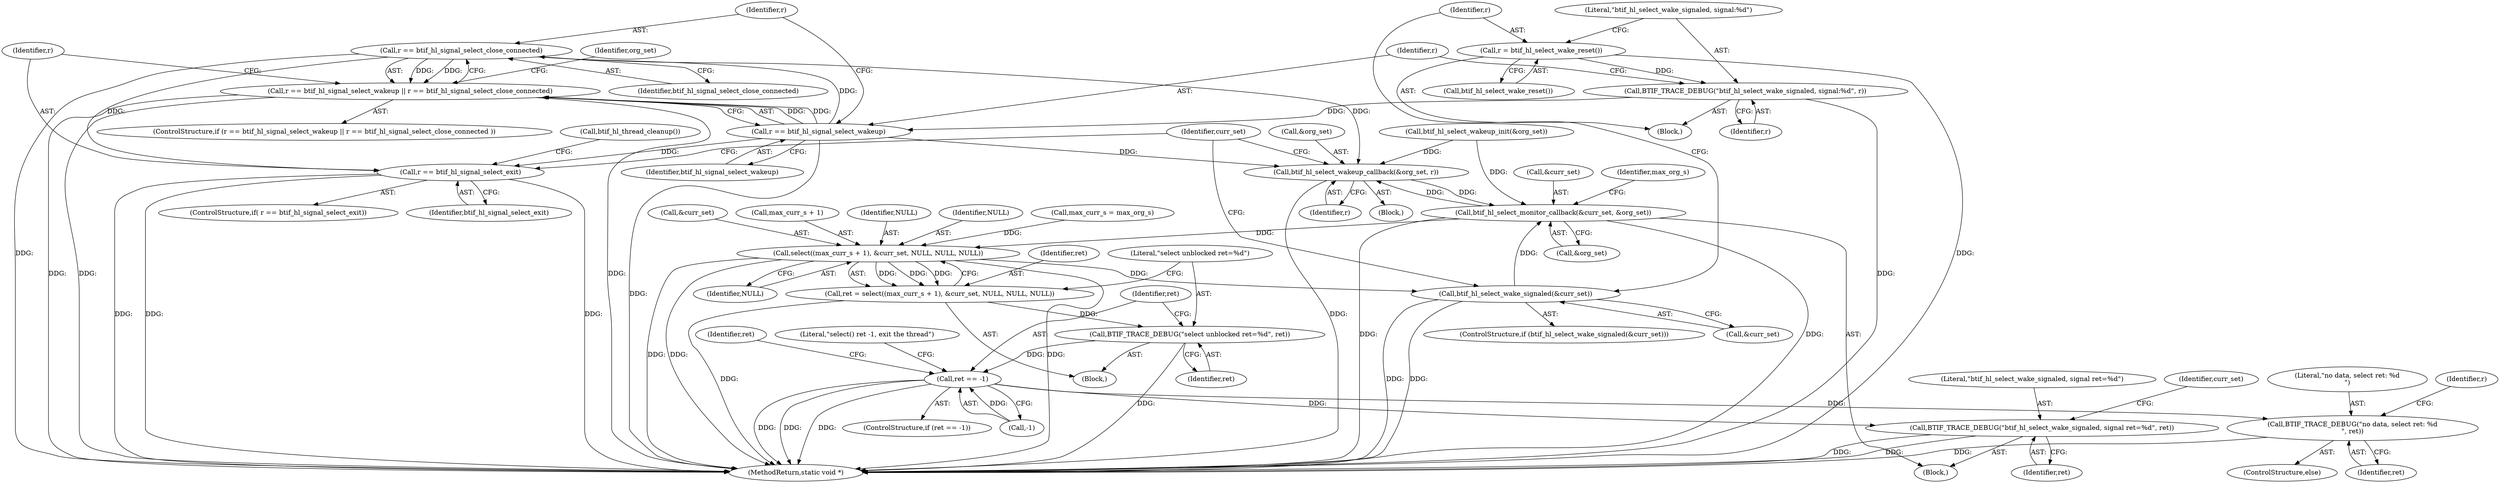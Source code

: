 digraph "1_Android_472271b153c5dc53c28beac55480a8d8434b2d5c_19@API" {
"1000189" [label="(Call,r == btif_hl_signal_select_close_connected)"];
"1000186" [label="(Call,r == btif_hl_signal_select_wakeup)"];
"1000181" [label="(Call,BTIF_TRACE_DEBUG(\"btif_hl_select_wake_signaled, signal:%d\", r))"];
"1000178" [label="(Call,r = btif_hl_select_wake_reset())"];
"1000185" [label="(Call,r == btif_hl_signal_select_wakeup || r == btif_hl_signal_select_close_connected)"];
"1000193" [label="(Call,btif_hl_select_wakeup_callback(&org_set, r))"];
"1000208" [label="(Call,btif_hl_select_monitor_callback(&curr_set, &org_set))"];
"1000139" [label="(Call,select((max_curr_s + 1), &curr_set, NULL, NULL, NULL))"];
"1000137" [label="(Call,ret = select((max_curr_s + 1), &curr_set, NULL, NULL, NULL))"];
"1000148" [label="(Call,BTIF_TRACE_DEBUG(\"select unblocked ret=%d\", ret))"];
"1000152" [label="(Call,ret == -1)"];
"1000170" [label="(Call,BTIF_TRACE_DEBUG(\"btif_hl_select_wake_signaled, signal ret=%d\", ret))"];
"1000218" [label="(Call,BTIF_TRACE_DEBUG(\"no data, select ret: %d\n\", ret))"];
"1000174" [label="(Call,btif_hl_select_wake_signaled(&curr_set))"];
"1000199" [label="(Call,r == btif_hl_signal_select_exit)"];
"1000209" [label="(Call,&curr_set)"];
"1000133" [label="(Call,max_curr_s = max_org_s)"];
"1000143" [label="(Call,&curr_set)"];
"1000190" [label="(Identifier,r)"];
"1000173" [label="(ControlStructure,if (btif_hl_select_wake_signaled(&curr_set)))"];
"1000124" [label="(Block,)"];
"1000177" [label="(Block,)"];
"1000194" [label="(Call,&org_set)"];
"1000151" [label="(ControlStructure,if (ret == -1))"];
"1000192" [label="(Block,)"];
"1000137" [label="(Call,ret = select((max_curr_s + 1), &curr_set, NULL, NULL, NULL))"];
"1000220" [label="(Identifier,ret)"];
"1000168" [label="(Identifier,ret)"];
"1000150" [label="(Identifier,ret)"];
"1000218" [label="(Call,BTIF_TRACE_DEBUG(\"no data, select ret: %d\n\", ret))"];
"1000200" [label="(Identifier,r)"];
"1000186" [label="(Call,r == btif_hl_signal_select_wakeup)"];
"1000184" [label="(ControlStructure,if (r == btif_hl_signal_select_wakeup || r == btif_hl_signal_select_close_connected ))"];
"1000210" [label="(Identifier,curr_set)"];
"1000195" [label="(Identifier,org_set)"];
"1000203" [label="(Call,btif_hl_thread_cleanup())"];
"1000152" [label="(Call,ret == -1)"];
"1000182" [label="(Literal,\"btif_hl_select_wake_signaled, signal:%d\")"];
"1000174" [label="(Call,btif_hl_select_wake_signaled(&curr_set))"];
"1000191" [label="(Identifier,btif_hl_signal_select_close_connected)"];
"1000140" [label="(Call,max_curr_s + 1)"];
"1000198" [label="(ControlStructure,if( r == btif_hl_signal_select_exit))"];
"1000187" [label="(Identifier,r)"];
"1000219" [label="(Literal,\"no data, select ret: %d\n\")"];
"1000211" [label="(Call,&org_set)"];
"1000145" [label="(Identifier,NULL)"];
"1000171" [label="(Literal,\"btif_hl_select_wake_signaled, signal ret=%d\")"];
"1000214" [label="(Identifier,max_org_s)"];
"1000138" [label="(Identifier,ret)"];
"1000183" [label="(Identifier,r)"];
"1000217" [label="(ControlStructure,else)"];
"1000178" [label="(Call,r = btif_hl_select_wake_reset())"];
"1000126" [label="(Identifier,r)"];
"1000201" [label="(Identifier,btif_hl_signal_select_exit)"];
"1000117" [label="(Call,btif_hl_select_wakeup_init(&org_set))"];
"1000189" [label="(Call,r == btif_hl_signal_select_close_connected)"];
"1000176" [label="(Identifier,curr_set)"];
"1000170" [label="(Call,BTIF_TRACE_DEBUG(\"btif_hl_select_wake_signaled, signal ret=%d\", ret))"];
"1000146" [label="(Identifier,NULL)"];
"1000139" [label="(Call,select((max_curr_s + 1), &curr_set, NULL, NULL, NULL))"];
"1000158" [label="(Literal,\"select() ret -1, exit the thread\")"];
"1000196" [label="(Identifier,r)"];
"1000175" [label="(Call,&curr_set)"];
"1000148" [label="(Call,BTIF_TRACE_DEBUG(\"select unblocked ret=%d\", ret))"];
"1000180" [label="(Call,btif_hl_select_wake_reset())"];
"1000149" [label="(Literal,\"select unblocked ret=%d\")"];
"1000153" [label="(Identifier,ret)"];
"1000154" [label="(Call,-1)"];
"1000225" [label="(MethodReturn,static void *)"];
"1000188" [label="(Identifier,btif_hl_signal_select_wakeup)"];
"1000208" [label="(Call,btif_hl_select_monitor_callback(&curr_set, &org_set))"];
"1000172" [label="(Identifier,ret)"];
"1000147" [label="(Identifier,NULL)"];
"1000179" [label="(Identifier,r)"];
"1000193" [label="(Call,btif_hl_select_wakeup_callback(&org_set, r))"];
"1000181" [label="(Call,BTIF_TRACE_DEBUG(\"btif_hl_select_wake_signaled, signal:%d\", r))"];
"1000185" [label="(Call,r == btif_hl_signal_select_wakeup || r == btif_hl_signal_select_close_connected)"];
"1000199" [label="(Call,r == btif_hl_signal_select_exit)"];
"1000169" [label="(Block,)"];
"1000189" -> "1000185"  [label="AST: "];
"1000189" -> "1000191"  [label="CFG: "];
"1000190" -> "1000189"  [label="AST: "];
"1000191" -> "1000189"  [label="AST: "];
"1000185" -> "1000189"  [label="CFG: "];
"1000189" -> "1000225"  [label="DDG: "];
"1000189" -> "1000185"  [label="DDG: "];
"1000189" -> "1000185"  [label="DDG: "];
"1000186" -> "1000189"  [label="DDG: "];
"1000189" -> "1000193"  [label="DDG: "];
"1000189" -> "1000199"  [label="DDG: "];
"1000186" -> "1000185"  [label="AST: "];
"1000186" -> "1000188"  [label="CFG: "];
"1000187" -> "1000186"  [label="AST: "];
"1000188" -> "1000186"  [label="AST: "];
"1000190" -> "1000186"  [label="CFG: "];
"1000185" -> "1000186"  [label="CFG: "];
"1000186" -> "1000225"  [label="DDG: "];
"1000186" -> "1000185"  [label="DDG: "];
"1000186" -> "1000185"  [label="DDG: "];
"1000181" -> "1000186"  [label="DDG: "];
"1000186" -> "1000193"  [label="DDG: "];
"1000186" -> "1000199"  [label="DDG: "];
"1000181" -> "1000177"  [label="AST: "];
"1000181" -> "1000183"  [label="CFG: "];
"1000182" -> "1000181"  [label="AST: "];
"1000183" -> "1000181"  [label="AST: "];
"1000187" -> "1000181"  [label="CFG: "];
"1000181" -> "1000225"  [label="DDG: "];
"1000178" -> "1000181"  [label="DDG: "];
"1000178" -> "1000177"  [label="AST: "];
"1000178" -> "1000180"  [label="CFG: "];
"1000179" -> "1000178"  [label="AST: "];
"1000180" -> "1000178"  [label="AST: "];
"1000182" -> "1000178"  [label="CFG: "];
"1000178" -> "1000225"  [label="DDG: "];
"1000185" -> "1000184"  [label="AST: "];
"1000195" -> "1000185"  [label="CFG: "];
"1000200" -> "1000185"  [label="CFG: "];
"1000185" -> "1000225"  [label="DDG: "];
"1000185" -> "1000225"  [label="DDG: "];
"1000185" -> "1000225"  [label="DDG: "];
"1000193" -> "1000192"  [label="AST: "];
"1000193" -> "1000196"  [label="CFG: "];
"1000194" -> "1000193"  [label="AST: "];
"1000196" -> "1000193"  [label="AST: "];
"1000210" -> "1000193"  [label="CFG: "];
"1000193" -> "1000225"  [label="DDG: "];
"1000117" -> "1000193"  [label="DDG: "];
"1000208" -> "1000193"  [label="DDG: "];
"1000193" -> "1000208"  [label="DDG: "];
"1000208" -> "1000169"  [label="AST: "];
"1000208" -> "1000211"  [label="CFG: "];
"1000209" -> "1000208"  [label="AST: "];
"1000211" -> "1000208"  [label="AST: "];
"1000214" -> "1000208"  [label="CFG: "];
"1000208" -> "1000225"  [label="DDG: "];
"1000208" -> "1000225"  [label="DDG: "];
"1000208" -> "1000139"  [label="DDG: "];
"1000174" -> "1000208"  [label="DDG: "];
"1000117" -> "1000208"  [label="DDG: "];
"1000139" -> "1000137"  [label="AST: "];
"1000139" -> "1000147"  [label="CFG: "];
"1000140" -> "1000139"  [label="AST: "];
"1000143" -> "1000139"  [label="AST: "];
"1000145" -> "1000139"  [label="AST: "];
"1000146" -> "1000139"  [label="AST: "];
"1000147" -> "1000139"  [label="AST: "];
"1000137" -> "1000139"  [label="CFG: "];
"1000139" -> "1000225"  [label="DDG: "];
"1000139" -> "1000225"  [label="DDG: "];
"1000139" -> "1000225"  [label="DDG: "];
"1000139" -> "1000137"  [label="DDG: "];
"1000139" -> "1000137"  [label="DDG: "];
"1000139" -> "1000137"  [label="DDG: "];
"1000133" -> "1000139"  [label="DDG: "];
"1000139" -> "1000174"  [label="DDG: "];
"1000137" -> "1000124"  [label="AST: "];
"1000138" -> "1000137"  [label="AST: "];
"1000149" -> "1000137"  [label="CFG: "];
"1000137" -> "1000225"  [label="DDG: "];
"1000137" -> "1000148"  [label="DDG: "];
"1000148" -> "1000124"  [label="AST: "];
"1000148" -> "1000150"  [label="CFG: "];
"1000149" -> "1000148"  [label="AST: "];
"1000150" -> "1000148"  [label="AST: "];
"1000153" -> "1000148"  [label="CFG: "];
"1000148" -> "1000225"  [label="DDG: "];
"1000148" -> "1000152"  [label="DDG: "];
"1000152" -> "1000151"  [label="AST: "];
"1000152" -> "1000154"  [label="CFG: "];
"1000153" -> "1000152"  [label="AST: "];
"1000154" -> "1000152"  [label="AST: "];
"1000158" -> "1000152"  [label="CFG: "];
"1000168" -> "1000152"  [label="CFG: "];
"1000152" -> "1000225"  [label="DDG: "];
"1000152" -> "1000225"  [label="DDG: "];
"1000152" -> "1000225"  [label="DDG: "];
"1000154" -> "1000152"  [label="DDG: "];
"1000152" -> "1000170"  [label="DDG: "];
"1000152" -> "1000218"  [label="DDG: "];
"1000170" -> "1000169"  [label="AST: "];
"1000170" -> "1000172"  [label="CFG: "];
"1000171" -> "1000170"  [label="AST: "];
"1000172" -> "1000170"  [label="AST: "];
"1000176" -> "1000170"  [label="CFG: "];
"1000170" -> "1000225"  [label="DDG: "];
"1000170" -> "1000225"  [label="DDG: "];
"1000218" -> "1000217"  [label="AST: "];
"1000218" -> "1000220"  [label="CFG: "];
"1000219" -> "1000218"  [label="AST: "];
"1000220" -> "1000218"  [label="AST: "];
"1000126" -> "1000218"  [label="CFG: "];
"1000218" -> "1000225"  [label="DDG: "];
"1000174" -> "1000173"  [label="AST: "];
"1000174" -> "1000175"  [label="CFG: "];
"1000175" -> "1000174"  [label="AST: "];
"1000179" -> "1000174"  [label="CFG: "];
"1000210" -> "1000174"  [label="CFG: "];
"1000174" -> "1000225"  [label="DDG: "];
"1000174" -> "1000225"  [label="DDG: "];
"1000199" -> "1000198"  [label="AST: "];
"1000199" -> "1000201"  [label="CFG: "];
"1000200" -> "1000199"  [label="AST: "];
"1000201" -> "1000199"  [label="AST: "];
"1000203" -> "1000199"  [label="CFG: "];
"1000210" -> "1000199"  [label="CFG: "];
"1000199" -> "1000225"  [label="DDG: "];
"1000199" -> "1000225"  [label="DDG: "];
"1000199" -> "1000225"  [label="DDG: "];
}
